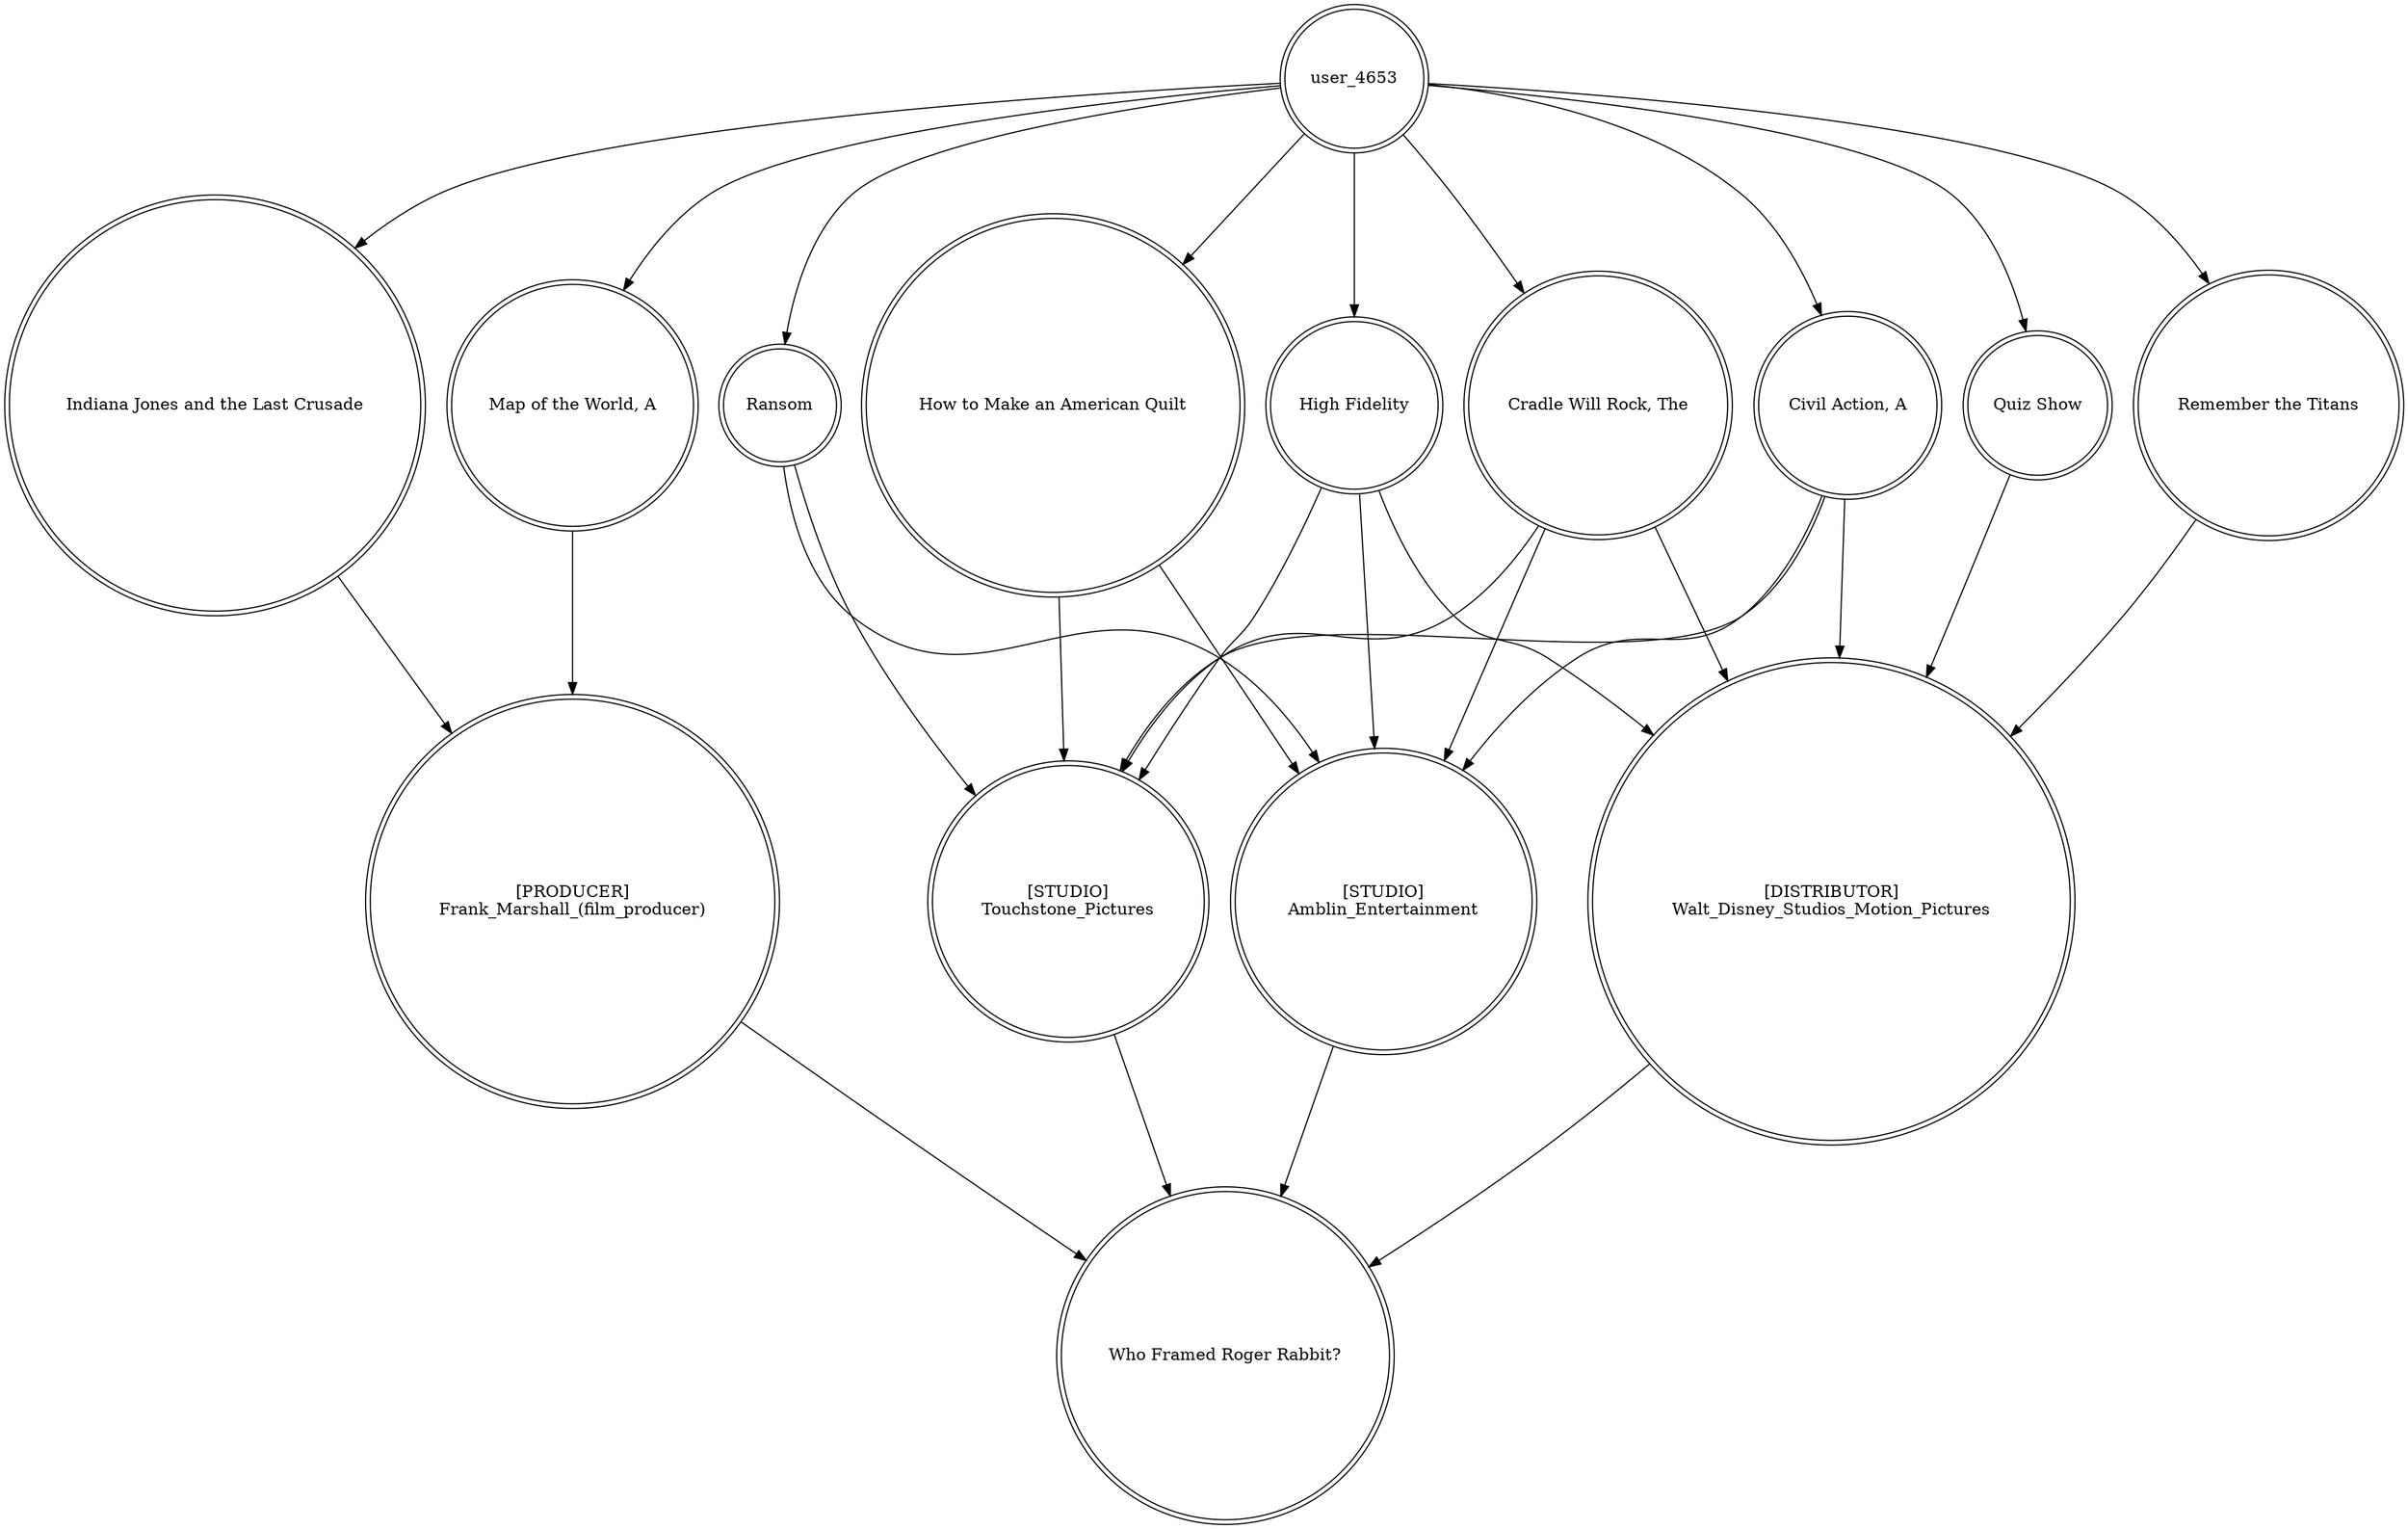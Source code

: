 digraph finite_state_machine {
	node [shape=doublecircle]
	user_4653 -> "High Fidelity"
	"Map of the World, A" -> "[PRODUCER]
Frank_Marshall_(film_producer)"
	"Cradle Will Rock, The" -> "[STUDIO]
Touchstone_Pictures"
	user_4653 -> "Map of the World, A"
	"[STUDIO]
Touchstone_Pictures" -> "Who Framed Roger Rabbit?"
	"Remember the Titans" -> "[DISTRIBUTOR]
Walt_Disney_Studios_Motion_Pictures"
	"Civil Action, A" -> "[STUDIO]
Amblin_Entertainment"
	"High Fidelity" -> "[DISTRIBUTOR]
Walt_Disney_Studios_Motion_Pictures"
	"Quiz Show" -> "[DISTRIBUTOR]
Walt_Disney_Studios_Motion_Pictures"
	user_4653 -> "Quiz Show"
	"Cradle Will Rock, The" -> "[DISTRIBUTOR]
Walt_Disney_Studios_Motion_Pictures"
	"Civil Action, A" -> "[STUDIO]
Touchstone_Pictures"
	"[PRODUCER]
Frank_Marshall_(film_producer)" -> "Who Framed Roger Rabbit?"
	user_4653 -> "How to Make an American Quilt"
	"How to Make an American Quilt" -> "[STUDIO]
Amblin_Entertainment"
	user_4653 -> "Remember the Titans"
	Ransom -> "[STUDIO]
Amblin_Entertainment"
	"Cradle Will Rock, The" -> "[STUDIO]
Amblin_Entertainment"
	Ransom -> "[STUDIO]
Touchstone_Pictures"
	"[STUDIO]
Amblin_Entertainment" -> "Who Framed Roger Rabbit?"
	"How to Make an American Quilt" -> "[STUDIO]
Touchstone_Pictures"
	user_4653 -> "Indiana Jones and the Last Crusade"
	"High Fidelity" -> "[STUDIO]
Amblin_Entertainment"
	"Indiana Jones and the Last Crusade" -> "[PRODUCER]
Frank_Marshall_(film_producer)"
	user_4653 -> "Civil Action, A"
	"[DISTRIBUTOR]
Walt_Disney_Studios_Motion_Pictures" -> "Who Framed Roger Rabbit?"
	"Civil Action, A" -> "[DISTRIBUTOR]
Walt_Disney_Studios_Motion_Pictures"
	user_4653 -> "Cradle Will Rock, The"
	"High Fidelity" -> "[STUDIO]
Touchstone_Pictures"
	user_4653 -> Ransom
}
